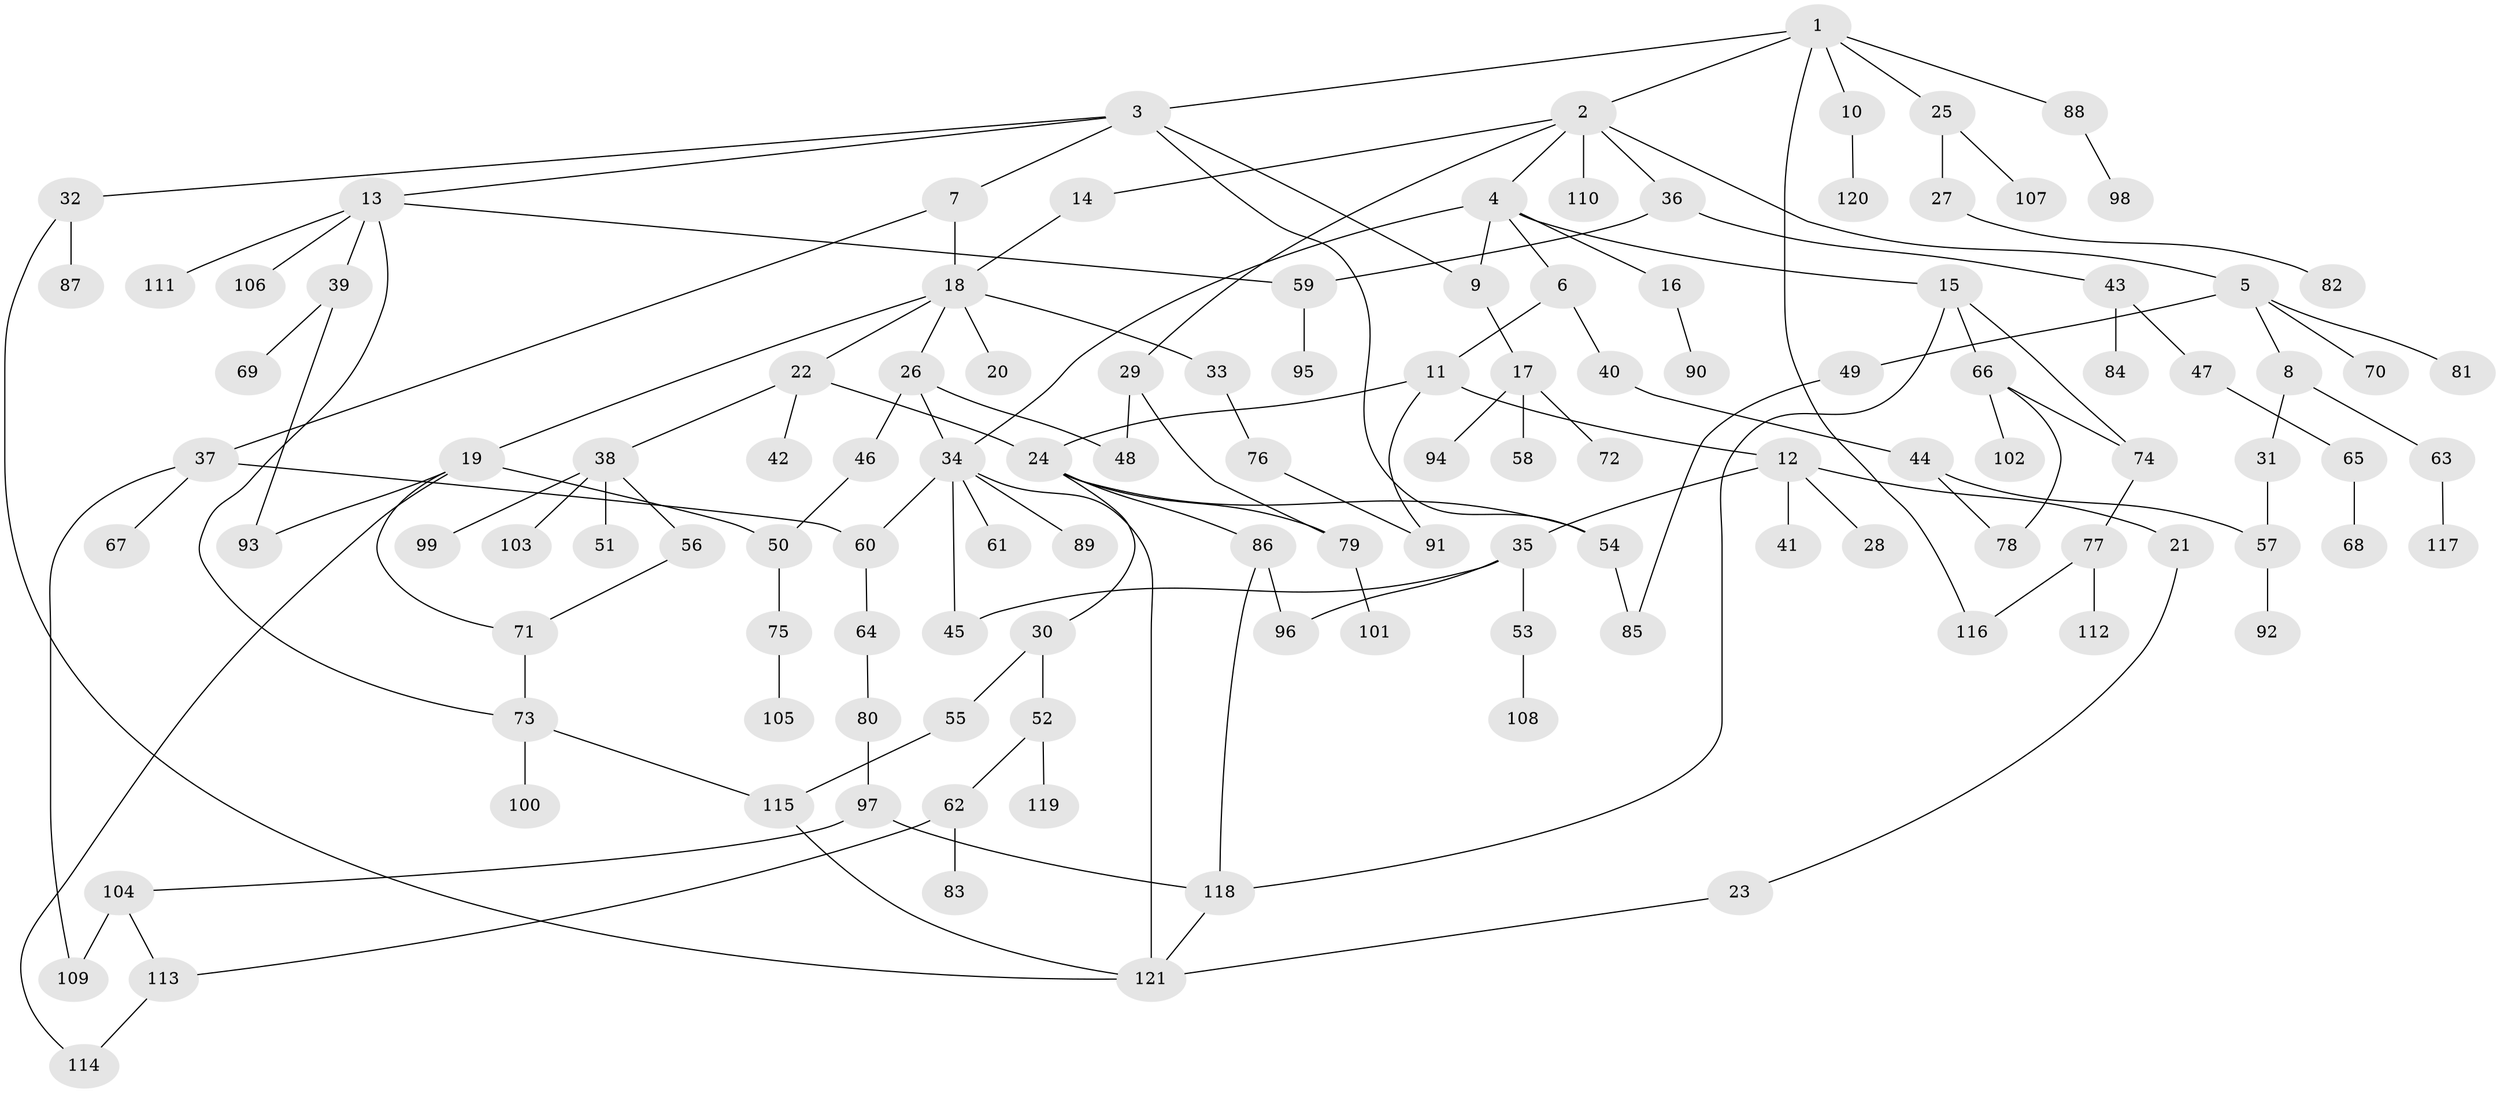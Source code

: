 // Generated by graph-tools (version 1.1) at 2025/49/03/09/25 03:49:21]
// undirected, 121 vertices, 151 edges
graph export_dot {
graph [start="1"]
  node [color=gray90,style=filled];
  1;
  2;
  3;
  4;
  5;
  6;
  7;
  8;
  9;
  10;
  11;
  12;
  13;
  14;
  15;
  16;
  17;
  18;
  19;
  20;
  21;
  22;
  23;
  24;
  25;
  26;
  27;
  28;
  29;
  30;
  31;
  32;
  33;
  34;
  35;
  36;
  37;
  38;
  39;
  40;
  41;
  42;
  43;
  44;
  45;
  46;
  47;
  48;
  49;
  50;
  51;
  52;
  53;
  54;
  55;
  56;
  57;
  58;
  59;
  60;
  61;
  62;
  63;
  64;
  65;
  66;
  67;
  68;
  69;
  70;
  71;
  72;
  73;
  74;
  75;
  76;
  77;
  78;
  79;
  80;
  81;
  82;
  83;
  84;
  85;
  86;
  87;
  88;
  89;
  90;
  91;
  92;
  93;
  94;
  95;
  96;
  97;
  98;
  99;
  100;
  101;
  102;
  103;
  104;
  105;
  106;
  107;
  108;
  109;
  110;
  111;
  112;
  113;
  114;
  115;
  116;
  117;
  118;
  119;
  120;
  121;
  1 -- 2;
  1 -- 3;
  1 -- 10;
  1 -- 25;
  1 -- 88;
  1 -- 116;
  2 -- 4;
  2 -- 5;
  2 -- 14;
  2 -- 29;
  2 -- 36;
  2 -- 110;
  3 -- 7;
  3 -- 13;
  3 -- 32;
  3 -- 9;
  3 -- 54;
  4 -- 6;
  4 -- 9;
  4 -- 15;
  4 -- 16;
  4 -- 34;
  5 -- 8;
  5 -- 49;
  5 -- 70;
  5 -- 81;
  6 -- 11;
  6 -- 40;
  7 -- 18;
  7 -- 37;
  8 -- 31;
  8 -- 63;
  9 -- 17;
  10 -- 120;
  11 -- 12;
  11 -- 91;
  11 -- 24;
  12 -- 21;
  12 -- 28;
  12 -- 35;
  12 -- 41;
  13 -- 39;
  13 -- 59;
  13 -- 106;
  13 -- 111;
  13 -- 73;
  14 -- 18;
  15 -- 66;
  15 -- 74;
  15 -- 118;
  16 -- 90;
  17 -- 58;
  17 -- 72;
  17 -- 94;
  18 -- 19;
  18 -- 20;
  18 -- 22;
  18 -- 26;
  18 -- 33;
  19 -- 93;
  19 -- 71;
  19 -- 50;
  19 -- 114;
  21 -- 23;
  22 -- 24;
  22 -- 38;
  22 -- 42;
  23 -- 121;
  24 -- 30;
  24 -- 54;
  24 -- 86;
  24 -- 79;
  25 -- 27;
  25 -- 107;
  26 -- 34;
  26 -- 46;
  26 -- 48;
  27 -- 82;
  29 -- 48;
  29 -- 79;
  30 -- 52;
  30 -- 55;
  31 -- 57;
  32 -- 87;
  32 -- 121;
  33 -- 76;
  34 -- 60;
  34 -- 61;
  34 -- 89;
  34 -- 45;
  34 -- 121;
  35 -- 45;
  35 -- 53;
  35 -- 96;
  36 -- 43;
  36 -- 59;
  37 -- 67;
  37 -- 109;
  37 -- 60;
  38 -- 51;
  38 -- 56;
  38 -- 99;
  38 -- 103;
  39 -- 69;
  39 -- 93;
  40 -- 44;
  43 -- 47;
  43 -- 84;
  44 -- 57;
  44 -- 78;
  46 -- 50;
  47 -- 65;
  49 -- 85;
  50 -- 75;
  52 -- 62;
  52 -- 119;
  53 -- 108;
  54 -- 85;
  55 -- 115;
  56 -- 71;
  57 -- 92;
  59 -- 95;
  60 -- 64;
  62 -- 83;
  62 -- 113;
  63 -- 117;
  64 -- 80;
  65 -- 68;
  66 -- 78;
  66 -- 102;
  66 -- 74;
  71 -- 73;
  73 -- 100;
  73 -- 115;
  74 -- 77;
  75 -- 105;
  76 -- 91;
  77 -- 112;
  77 -- 116;
  79 -- 101;
  80 -- 97;
  86 -- 118;
  86 -- 96;
  88 -- 98;
  97 -- 104;
  97 -- 118;
  104 -- 109;
  104 -- 113;
  113 -- 114;
  115 -- 121;
  118 -- 121;
}
